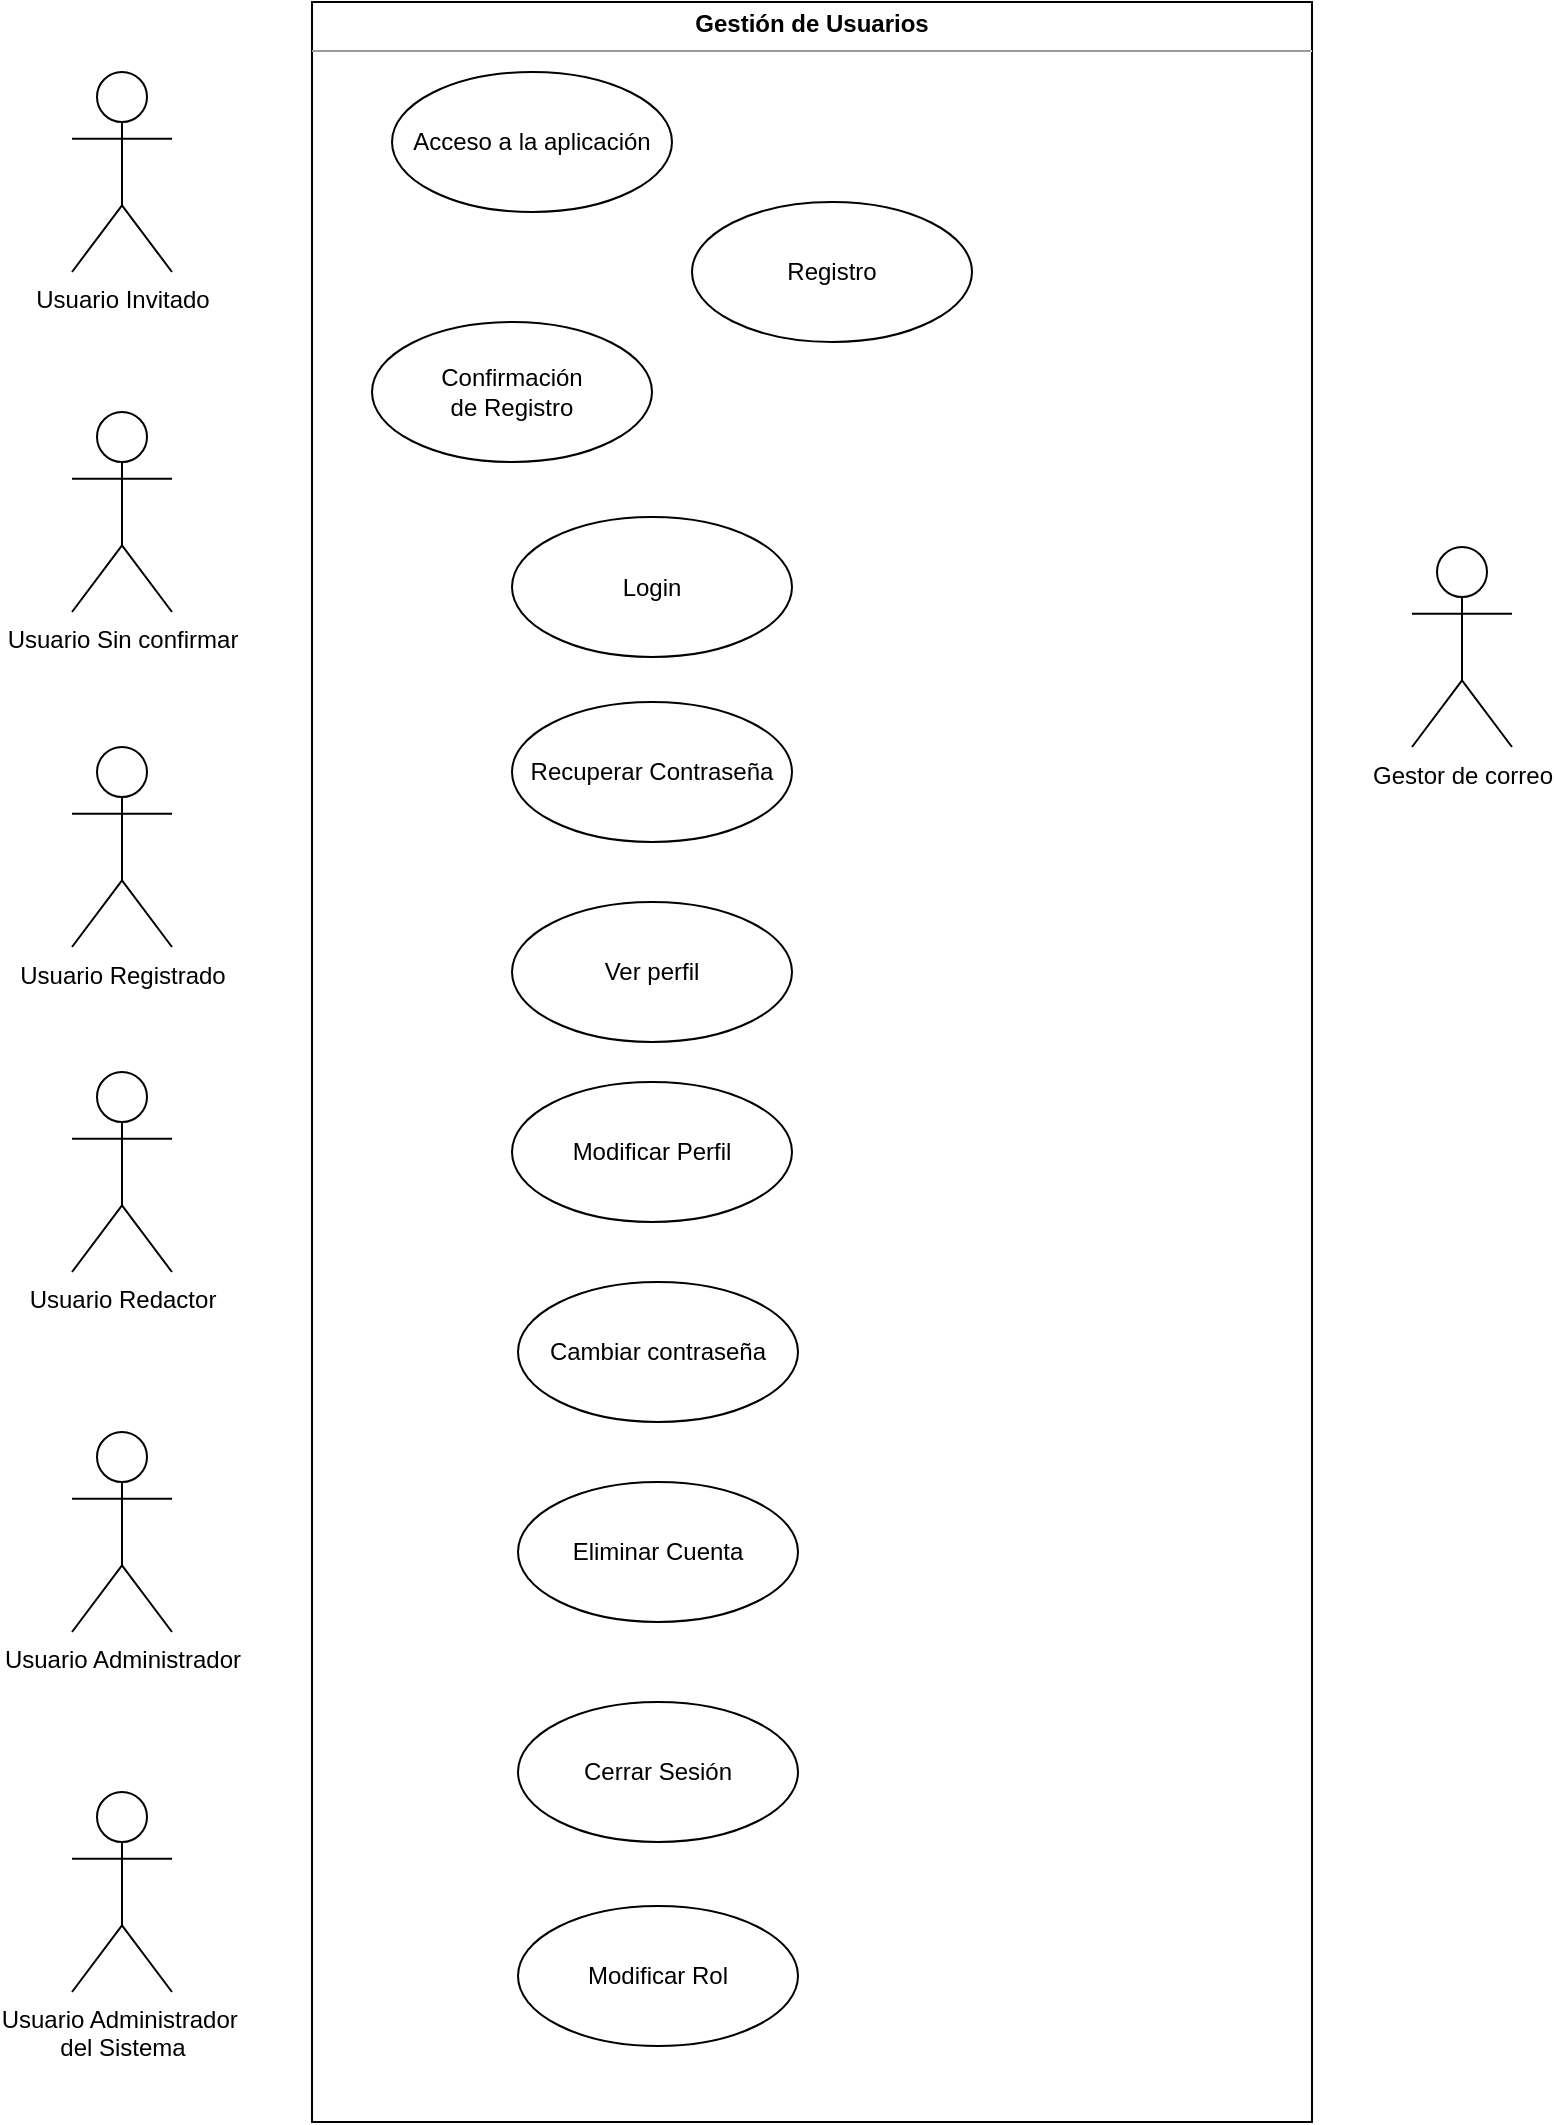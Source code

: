 <mxfile version="11.2.2" type="device" pages="1"><diagram id="mzW1C9m1entAaWtAGGis" name="Page-1"><mxGraphModel dx="1727" dy="715" grid="1" gridSize="10" guides="1" tooltips="1" connect="1" arrows="1" fold="1" page="1" pageScale="1" pageWidth="827" pageHeight="1169" math="0" shadow="0"><root><mxCell id="0"/><mxCell id="1" parent="0"/><mxCell id="_tey0jB4zciFlL5Qwy8W-3" value="Usuario Invitado" style="shape=umlActor;verticalLabelPosition=bottom;labelBackgroundColor=#ffffff;verticalAlign=top;html=1;shadow=0;" vertex="1" parent="1"><mxGeometry x="50" y="65" width="50" height="100" as="geometry"/></mxCell><mxCell id="_tey0jB4zciFlL5Qwy8W-8" value="Usuario Sin confirmar" style="shape=umlActor;verticalLabelPosition=bottom;labelBackgroundColor=#ffffff;verticalAlign=top;html=1;shadow=0;" vertex="1" parent="1"><mxGeometry x="50" y="235" width="50" height="100" as="geometry"/></mxCell><mxCell id="_tey0jB4zciFlL5Qwy8W-11" value="Usuario Registrado" style="shape=umlActor;verticalLabelPosition=bottom;labelBackgroundColor=#ffffff;verticalAlign=top;html=1;shadow=0;" vertex="1" parent="1"><mxGeometry x="50" y="402.5" width="50" height="100" as="geometry"/></mxCell><mxCell id="_tey0jB4zciFlL5Qwy8W-13" value="Usuario Administrador" style="shape=umlActor;verticalLabelPosition=bottom;labelBackgroundColor=#ffffff;verticalAlign=top;html=1;shadow=0;" vertex="1" parent="1"><mxGeometry x="50" y="745" width="50" height="100" as="geometry"/></mxCell><mxCell id="_tey0jB4zciFlL5Qwy8W-19" value="&lt;p style=&quot;margin: 0px ; margin-top: 4px ; text-align: center&quot;&gt;&lt;b&gt;Gestión de Usuarios&lt;/b&gt;&lt;/p&gt;&lt;hr size=&quot;1&quot;&gt;&lt;div style=&quot;height: 2px&quot;&gt;&lt;/div&gt;" style="verticalAlign=top;align=left;overflow=fill;fontSize=12;fontFamily=Helvetica;html=1;shadow=0;" vertex="1" parent="1"><mxGeometry x="170" y="30" width="500" height="1060" as="geometry"/></mxCell><mxCell id="_tey0jB4zciFlL5Qwy8W-20" value="Acceso a la aplicación" style="ellipse;whiteSpace=wrap;html=1;shadow=0;" vertex="1" parent="1"><mxGeometry x="210" y="65" width="140" height="70" as="geometry"/></mxCell><mxCell id="_tey0jB4zciFlL5Qwy8W-21" value="Registro" style="ellipse;whiteSpace=wrap;html=1;shadow=0;" vertex="1" parent="1"><mxGeometry x="360" y="130" width="140" height="70" as="geometry"/></mxCell><mxCell id="_tey0jB4zciFlL5Qwy8W-22" value="Confirmación &lt;br&gt;de Registro" style="ellipse;whiteSpace=wrap;html=1;shadow=0;" vertex="1" parent="1"><mxGeometry x="200" y="190" width="140" height="70" as="geometry"/></mxCell><mxCell id="_tey0jB4zciFlL5Qwy8W-23" value="Recuperar Contraseña" style="ellipse;whiteSpace=wrap;html=1;shadow=0;" vertex="1" parent="1"><mxGeometry x="270" y="380" width="140" height="70" as="geometry"/></mxCell><mxCell id="_tey0jB4zciFlL5Qwy8W-24" value="Login" style="ellipse;whiteSpace=wrap;html=1;shadow=0;" vertex="1" parent="1"><mxGeometry x="270" y="287.5" width="140" height="70" as="geometry"/></mxCell><mxCell id="_tey0jB4zciFlL5Qwy8W-25" value="Ver perfil" style="ellipse;whiteSpace=wrap;html=1;shadow=0;" vertex="1" parent="1"><mxGeometry x="270" y="480" width="140" height="70" as="geometry"/></mxCell><mxCell id="_tey0jB4zciFlL5Qwy8W-26" value="Modificar Perfil" style="ellipse;whiteSpace=wrap;html=1;shadow=0;" vertex="1" parent="1"><mxGeometry x="270" y="570" width="140" height="70" as="geometry"/></mxCell><mxCell id="_tey0jB4zciFlL5Qwy8W-27" value="Cambiar contraseña" style="ellipse;whiteSpace=wrap;html=1;shadow=0;" vertex="1" parent="1"><mxGeometry x="273" y="670" width="140" height="70" as="geometry"/></mxCell><mxCell id="_tey0jB4zciFlL5Qwy8W-28" value="Eliminar Cuenta" style="ellipse;whiteSpace=wrap;html=1;shadow=0;" vertex="1" parent="1"><mxGeometry x="273" y="770" width="140" height="70" as="geometry"/></mxCell><mxCell id="_tey0jB4zciFlL5Qwy8W-29" value="Modificar Rol" style="ellipse;whiteSpace=wrap;html=1;shadow=0;" vertex="1" parent="1"><mxGeometry x="273" y="982" width="140" height="70" as="geometry"/></mxCell><mxCell id="_tey0jB4zciFlL5Qwy8W-30" value="Cerrar Sesión" style="ellipse;whiteSpace=wrap;html=1;shadow=0;" vertex="1" parent="1"><mxGeometry x="273" y="880" width="140" height="70" as="geometry"/></mxCell><mxCell id="_tey0jB4zciFlL5Qwy8W-31" value="Gestor de correo" style="shape=umlActor;verticalLabelPosition=bottom;labelBackgroundColor=#ffffff;verticalAlign=top;html=1;shadow=0;" vertex="1" parent="1"><mxGeometry x="720" y="302.5" width="50" height="100" as="geometry"/></mxCell><mxCell id="_tey0jB4zciFlL5Qwy8W-57" value="Usuario Redactor" style="shape=umlActor;verticalLabelPosition=bottom;labelBackgroundColor=#ffffff;verticalAlign=top;html=1;shadow=0;" vertex="1" parent="1"><mxGeometry x="50" y="565" width="50" height="100" as="geometry"/></mxCell><mxCell id="_tey0jB4zciFlL5Qwy8W-58" value="Usuario Administrador&amp;nbsp;&lt;br&gt;del Sistema" style="shape=umlActor;verticalLabelPosition=bottom;labelBackgroundColor=#ffffff;verticalAlign=top;html=1;shadow=0;" vertex="1" parent="1"><mxGeometry x="50" y="925" width="50" height="100" as="geometry"/></mxCell></root></mxGraphModel></diagram></mxfile>